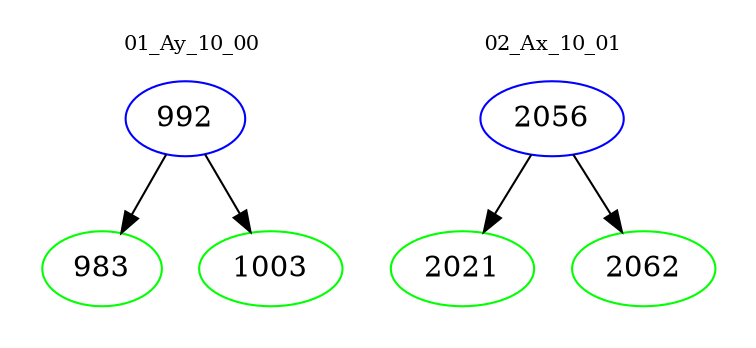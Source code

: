 digraph{
subgraph cluster_0 {
color = white
label = "01_Ay_10_00";
fontsize=10;
T0_992 [label="992", color="blue"]
T0_992 -> T0_983 [color="black"]
T0_983 [label="983", color="green"]
T0_992 -> T0_1003 [color="black"]
T0_1003 [label="1003", color="green"]
}
subgraph cluster_1 {
color = white
label = "02_Ax_10_01";
fontsize=10;
T1_2056 [label="2056", color="blue"]
T1_2056 -> T1_2021 [color="black"]
T1_2021 [label="2021", color="green"]
T1_2056 -> T1_2062 [color="black"]
T1_2062 [label="2062", color="green"]
}
}

